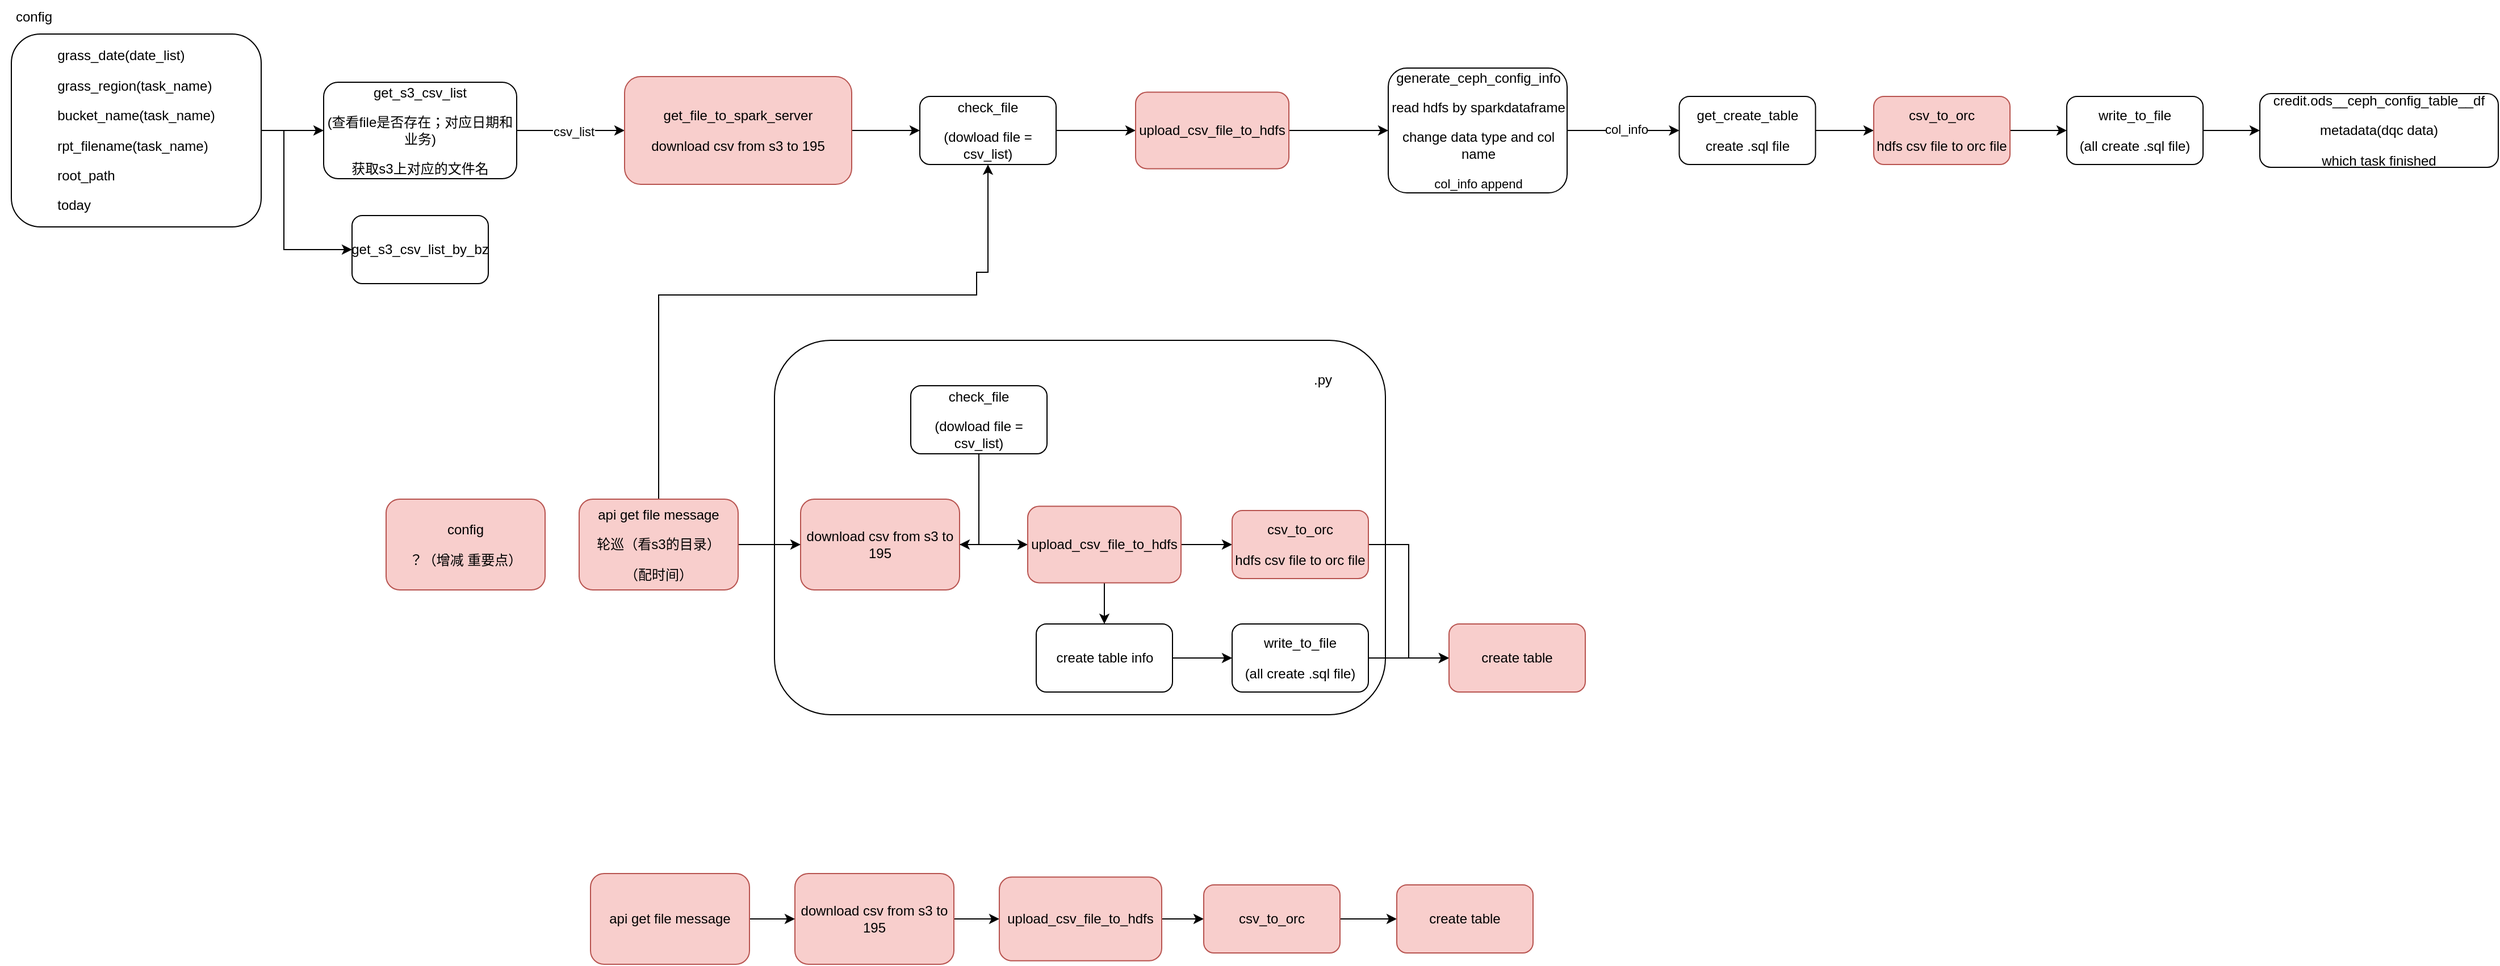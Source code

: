 <mxfile version="20.2.7" type="github">
  <diagram id="vODys8mkGl-nHk8L58n5" name="第 1 页">
    <mxGraphModel dx="1452" dy="828" grid="1" gridSize="10" guides="1" tooltips="1" connect="1" arrows="1" fold="1" page="1" pageScale="1" pageWidth="827" pageHeight="1169" math="0" shadow="0">
      <root>
        <mxCell id="0" />
        <mxCell id="1" parent="0" />
        <mxCell id="RVwE4k4dkOmhBYXqThEL-30" value="" style="rounded=1;whiteSpace=wrap;html=1;" vertex="1" parent="1">
          <mxGeometry x="742" y="500" width="538" height="330" as="geometry" />
        </mxCell>
        <mxCell id="Levo3wiTHjZYaRg41nDo-6" value="" style="edgeStyle=orthogonalEdgeStyle;rounded=0;orthogonalLoop=1;jettySize=auto;html=1;" parent="1" source="Levo3wiTHjZYaRg41nDo-2" target="Levo3wiTHjZYaRg41nDo-5" edge="1">
          <mxGeometry relative="1" as="geometry" />
        </mxCell>
        <mxCell id="Levo3wiTHjZYaRg41nDo-2" value="&lt;p style=&quot;text-align: left;&quot; data-pm-slice=&quot;1 1 []&quot;&gt;grass_date(date_list)&lt;/p&gt;&lt;p style=&quot;text-align: left;&quot;&gt;grass_region(task_name)&lt;/p&gt;&lt;p style=&quot;text-align: left;&quot;&gt;bucket_name(task_name)&lt;/p&gt;&lt;p style=&quot;text-align: left;&quot;&gt;rpt_filename(task_name)&lt;/p&gt;&lt;p style=&quot;text-align: left;&quot;&gt;root_path&lt;/p&gt;&lt;p style=&quot;text-align: left;&quot;&gt;today&lt;/p&gt;" style="rounded=1;whiteSpace=wrap;html=1;" parent="1" vertex="1">
          <mxGeometry x="70" y="230" width="220" height="170" as="geometry" />
        </mxCell>
        <mxCell id="Levo3wiTHjZYaRg41nDo-3" value="config" style="text;html=1;strokeColor=none;fillColor=none;align=center;verticalAlign=middle;whiteSpace=wrap;rounded=0;" parent="1" vertex="1">
          <mxGeometry x="60" y="200" width="60" height="30" as="geometry" />
        </mxCell>
        <mxCell id="Levo3wiTHjZYaRg41nDo-8" value="" style="edgeStyle=orthogonalEdgeStyle;rounded=0;orthogonalLoop=1;jettySize=auto;html=1;" parent="1" source="Levo3wiTHjZYaRg41nDo-5" target="Levo3wiTHjZYaRg41nDo-7" edge="1">
          <mxGeometry relative="1" as="geometry" />
        </mxCell>
        <mxCell id="Levo3wiTHjZYaRg41nDo-12" value="csv_list" style="edgeLabel;html=1;align=center;verticalAlign=middle;resizable=0;points=[];" parent="Levo3wiTHjZYaRg41nDo-8" vertex="1" connectable="0">
          <mxGeometry x="0.046" y="-1" relative="1" as="geometry">
            <mxPoint as="offset" />
          </mxGeometry>
        </mxCell>
        <mxCell id="Levo3wiTHjZYaRg41nDo-10" value="" style="edgeStyle=orthogonalEdgeStyle;rounded=0;orthogonalLoop=1;jettySize=auto;html=1;exitX=1;exitY=0.5;exitDx=0;exitDy=0;entryX=0;entryY=0.5;entryDx=0;entryDy=0;" parent="1" source="Levo3wiTHjZYaRg41nDo-2" target="Levo3wiTHjZYaRg41nDo-9" edge="1">
          <mxGeometry relative="1" as="geometry">
            <Array as="points">
              <mxPoint x="310" y="315" />
              <mxPoint x="310" y="420" />
            </Array>
          </mxGeometry>
        </mxCell>
        <mxCell id="Levo3wiTHjZYaRg41nDo-5" value="&lt;p data-pm-slice=&quot;1 1 []&quot;&gt;get_s3_csv_list&lt;/p&gt;&lt;p data-pm-slice=&quot;1 1 []&quot;&gt;(查看file是否存在；对应&lt;span style=&quot;background-color: initial;&quot;&gt;日期和业务&lt;/span&gt;&lt;span style=&quot;background-color: initial;&quot;&gt;)&lt;/span&gt;&lt;/p&gt;&lt;p data-pm-slice=&quot;1 1 []&quot;&gt;&lt;span style=&quot;background-color: initial;&quot;&gt;获取s3上对应的文件名&lt;/span&gt;&lt;/p&gt;" style="whiteSpace=wrap;html=1;rounded=1;" parent="1" vertex="1">
          <mxGeometry x="345" y="272.5" width="170" height="85" as="geometry" />
        </mxCell>
        <mxCell id="Levo3wiTHjZYaRg41nDo-14" value="" style="edgeStyle=orthogonalEdgeStyle;rounded=0;orthogonalLoop=1;jettySize=auto;html=1;" parent="1" source="Levo3wiTHjZYaRg41nDo-7" target="Levo3wiTHjZYaRg41nDo-13" edge="1">
          <mxGeometry relative="1" as="geometry" />
        </mxCell>
        <mxCell id="Levo3wiTHjZYaRg41nDo-7" value="&lt;p data-pm-slice=&quot;1 1 []&quot;&gt;get_file_to_spark_server&lt;/p&gt;&lt;p data-pm-slice=&quot;1 1 []&quot;&gt;download csv from s3 to 195&lt;/p&gt;" style="whiteSpace=wrap;html=1;rounded=1;fillColor=#f8cecc;strokeColor=#b85450;" parent="1" vertex="1">
          <mxGeometry x="610" y="267.5" width="200" height="95" as="geometry" />
        </mxCell>
        <mxCell id="Levo3wiTHjZYaRg41nDo-9" value="&lt;p data-pm-slice=&quot;1 1 []&quot;&gt;get_s3_csv_list_by_bz&lt;/p&gt;" style="whiteSpace=wrap;html=1;rounded=1;" parent="1" vertex="1">
          <mxGeometry x="370" y="390" width="120" height="60" as="geometry" />
        </mxCell>
        <mxCell id="Levo3wiTHjZYaRg41nDo-16" value="" style="edgeStyle=orthogonalEdgeStyle;rounded=0;orthogonalLoop=1;jettySize=auto;html=1;" parent="1" source="Levo3wiTHjZYaRg41nDo-13" target="Levo3wiTHjZYaRg41nDo-15" edge="1">
          <mxGeometry relative="1" as="geometry" />
        </mxCell>
        <mxCell id="Levo3wiTHjZYaRg41nDo-13" value="&lt;p data-pm-slice=&quot;1 1 []&quot;&gt;check_file&lt;/p&gt;&lt;p data-pm-slice=&quot;1 1 []&quot;&gt;(dowload file = csv_list)&lt;/p&gt;" style="whiteSpace=wrap;html=1;rounded=1;" parent="1" vertex="1">
          <mxGeometry x="870" y="285" width="120" height="60" as="geometry" />
        </mxCell>
        <mxCell id="Levo3wiTHjZYaRg41nDo-18" value="" style="edgeStyle=orthogonalEdgeStyle;rounded=0;orthogonalLoop=1;jettySize=auto;html=1;" parent="1" source="Levo3wiTHjZYaRg41nDo-15" target="Levo3wiTHjZYaRg41nDo-17" edge="1">
          <mxGeometry relative="1" as="geometry" />
        </mxCell>
        <mxCell id="Levo3wiTHjZYaRg41nDo-15" value="&lt;p data-pm-slice=&quot;1 1 []&quot;&gt;upload_csv_file_to_hdfs&lt;/p&gt;" style="whiteSpace=wrap;html=1;rounded=1;fillColor=#f8cecc;strokeColor=#b85450;" parent="1" vertex="1">
          <mxGeometry x="1060" y="281.25" width="135" height="67.5" as="geometry" />
        </mxCell>
        <mxCell id="Levo3wiTHjZYaRg41nDo-20" value="" style="edgeStyle=orthogonalEdgeStyle;rounded=0;orthogonalLoop=1;jettySize=auto;html=1;" parent="1" source="Levo3wiTHjZYaRg41nDo-17" target="Levo3wiTHjZYaRg41nDo-19" edge="1">
          <mxGeometry relative="1" as="geometry" />
        </mxCell>
        <mxCell id="Levo3wiTHjZYaRg41nDo-21" value="&lt;p data-pm-slice=&quot;1 1 []&quot;&gt;col_info&lt;/p&gt;" style="edgeLabel;html=1;align=center;verticalAlign=middle;resizable=0;points=[];" parent="Levo3wiTHjZYaRg41nDo-20" vertex="1" connectable="0">
          <mxGeometry x="0.053" y="1" relative="1" as="geometry">
            <mxPoint as="offset" />
          </mxGeometry>
        </mxCell>
        <mxCell id="Levo3wiTHjZYaRg41nDo-17" value="&lt;p data-pm-slice=&quot;1 1 []&quot;&gt;generate_ceph_config_info&lt;/p&gt;&lt;p data-pm-slice=&quot;1 1 []&quot;&gt;read hdfs by sparkdataframe&lt;/p&gt;&lt;p data-pm-slice=&quot;1 1 []&quot;&gt;change data type and col name&lt;/p&gt;&lt;p data-pm-slice=&quot;1 1 []&quot;&gt;&lt;span style=&quot;font-size: 11px; background-color: rgb(255, 255, 255);&quot;&gt;col_info append&lt;/span&gt;&lt;br&gt;&lt;/p&gt;" style="whiteSpace=wrap;html=1;rounded=1;" parent="1" vertex="1">
          <mxGeometry x="1282.5" y="260" width="157.5" height="110" as="geometry" />
        </mxCell>
        <mxCell id="Levo3wiTHjZYaRg41nDo-23" value="" style="edgeStyle=orthogonalEdgeStyle;rounded=0;orthogonalLoop=1;jettySize=auto;html=1;" parent="1" source="Levo3wiTHjZYaRg41nDo-19" target="Levo3wiTHjZYaRg41nDo-22" edge="1">
          <mxGeometry relative="1" as="geometry" />
        </mxCell>
        <mxCell id="Levo3wiTHjZYaRg41nDo-19" value="&lt;p data-pm-slice=&quot;1 1 []&quot;&gt;get_create_table&lt;/p&gt;&lt;p data-pm-slice=&quot;1 1 []&quot;&gt;create .sql file&lt;/p&gt;" style="whiteSpace=wrap;html=1;rounded=1;" parent="1" vertex="1">
          <mxGeometry x="1538.75" y="285" width="120" height="60" as="geometry" />
        </mxCell>
        <mxCell id="Levo3wiTHjZYaRg41nDo-25" value="" style="edgeStyle=orthogonalEdgeStyle;rounded=0;orthogonalLoop=1;jettySize=auto;html=1;" parent="1" source="Levo3wiTHjZYaRg41nDo-22" target="Levo3wiTHjZYaRg41nDo-24" edge="1">
          <mxGeometry relative="1" as="geometry" />
        </mxCell>
        <mxCell id="Levo3wiTHjZYaRg41nDo-22" value="&lt;p data-pm-slice=&quot;1 1 []&quot;&gt;csv_to_orc&lt;/p&gt;&lt;p data-pm-slice=&quot;1 1 []&quot;&gt;hdfs csv file to orc file&lt;/p&gt;" style="whiteSpace=wrap;html=1;rounded=1;fillColor=#f8cecc;strokeColor=#b85450;" parent="1" vertex="1">
          <mxGeometry x="1710" y="285" width="120" height="60" as="geometry" />
        </mxCell>
        <mxCell id="Levo3wiTHjZYaRg41nDo-27" value="" style="edgeStyle=orthogonalEdgeStyle;rounded=0;orthogonalLoop=1;jettySize=auto;html=1;" parent="1" source="Levo3wiTHjZYaRg41nDo-24" target="Levo3wiTHjZYaRg41nDo-26" edge="1">
          <mxGeometry relative="1" as="geometry" />
        </mxCell>
        <mxCell id="Levo3wiTHjZYaRg41nDo-24" value="&lt;p data-pm-slice=&quot;1 1 []&quot;&gt;write_to_file&lt;/p&gt;&lt;p data-pm-slice=&quot;1 1 []&quot;&gt;(all create .sql file)&lt;/p&gt;" style="whiteSpace=wrap;html=1;rounded=1;" parent="1" vertex="1">
          <mxGeometry x="1880" y="285" width="120" height="60" as="geometry" />
        </mxCell>
        <mxCell id="Levo3wiTHjZYaRg41nDo-26" value="&lt;p data-pm-slice=&quot;1 1 []&quot;&gt;credit.ods__ceph_config_table__df&lt;/p&gt;&lt;p data-pm-slice=&quot;1 1 []&quot;&gt;metadata(dqc data)&lt;/p&gt;&lt;p data-pm-slice=&quot;1 1 []&quot;&gt;which task finished&lt;/p&gt;" style="whiteSpace=wrap;html=1;rounded=1;" parent="1" vertex="1">
          <mxGeometry x="2050" y="282.5" width="210" height="65" as="geometry" />
        </mxCell>
        <mxCell id="Levo3wiTHjZYaRg41nDo-37" style="edgeStyle=orthogonalEdgeStyle;rounded=0;orthogonalLoop=1;jettySize=auto;html=1;entryX=0;entryY=0.5;entryDx=0;entryDy=0;" parent="1" source="Levo3wiTHjZYaRg41nDo-34" target="Levo3wiTHjZYaRg41nDo-35" edge="1">
          <mxGeometry relative="1" as="geometry" />
        </mxCell>
        <mxCell id="Levo3wiTHjZYaRg41nDo-34" value="&lt;p data-pm-slice=&quot;1 1 []&quot;&gt;&lt;span style=&quot;background-color: initial;&quot;&gt;download csv from s3 to 195&lt;/span&gt;&lt;br&gt;&lt;/p&gt;" style="whiteSpace=wrap;html=1;rounded=1;fillColor=#f8cecc;strokeColor=#b85450;" parent="1" vertex="1">
          <mxGeometry x="760" y="970" width="140" height="80" as="geometry" />
        </mxCell>
        <mxCell id="Levo3wiTHjZYaRg41nDo-38" style="edgeStyle=orthogonalEdgeStyle;rounded=0;orthogonalLoop=1;jettySize=auto;html=1;entryX=0;entryY=0.5;entryDx=0;entryDy=0;" parent="1" source="Levo3wiTHjZYaRg41nDo-35" target="Levo3wiTHjZYaRg41nDo-36" edge="1">
          <mxGeometry relative="1" as="geometry" />
        </mxCell>
        <mxCell id="Levo3wiTHjZYaRg41nDo-35" value="&lt;p data-pm-slice=&quot;1 1 []&quot;&gt;upload_csv_file_to_hdfs&lt;/p&gt;" style="whiteSpace=wrap;html=1;rounded=1;fillColor=#f8cecc;strokeColor=#b85450;" parent="1" vertex="1">
          <mxGeometry x="940" y="973.13" width="143" height="73.75" as="geometry" />
        </mxCell>
        <mxCell id="RVwE4k4dkOmhBYXqThEL-6" value="" style="edgeStyle=orthogonalEdgeStyle;rounded=0;orthogonalLoop=1;jettySize=auto;html=1;" edge="1" parent="1" source="Levo3wiTHjZYaRg41nDo-36" target="RVwE4k4dkOmhBYXqThEL-5">
          <mxGeometry relative="1" as="geometry" />
        </mxCell>
        <mxCell id="Levo3wiTHjZYaRg41nDo-36" value="&lt;p data-pm-slice=&quot;1 1 []&quot;&gt;csv_to_orc&lt;/p&gt;" style="whiteSpace=wrap;html=1;rounded=1;fillColor=#f8cecc;strokeColor=#b85450;" parent="1" vertex="1">
          <mxGeometry x="1120" y="980" width="120" height="60" as="geometry" />
        </mxCell>
        <mxCell id="RVwE4k4dkOmhBYXqThEL-4" style="edgeStyle=orthogonalEdgeStyle;rounded=0;orthogonalLoop=1;jettySize=auto;html=1;entryX=0;entryY=0.5;entryDx=0;entryDy=0;" edge="1" parent="1" source="RVwE4k4dkOmhBYXqThEL-1" target="Levo3wiTHjZYaRg41nDo-34">
          <mxGeometry relative="1" as="geometry" />
        </mxCell>
        <mxCell id="RVwE4k4dkOmhBYXqThEL-1" value="&lt;p data-pm-slice=&quot;1 1 []&quot;&gt;&lt;span style=&quot;background-color: initial;&quot;&gt;api get file message&lt;/span&gt;&lt;br&gt;&lt;/p&gt;" style="whiteSpace=wrap;html=1;rounded=1;fillColor=#f8cecc;strokeColor=#b85450;" vertex="1" parent="1">
          <mxGeometry x="580" y="970" width="140" height="80" as="geometry" />
        </mxCell>
        <mxCell id="RVwE4k4dkOmhBYXqThEL-5" value="&lt;p data-pm-slice=&quot;1 1 []&quot;&gt;create table&lt;/p&gt;" style="whiteSpace=wrap;html=1;rounded=1;fillColor=#f8cecc;strokeColor=#b85450;" vertex="1" parent="1">
          <mxGeometry x="1290" y="980" width="120" height="60" as="geometry" />
        </mxCell>
        <mxCell id="RVwE4k4dkOmhBYXqThEL-20" value="" style="edgeStyle=orthogonalEdgeStyle;rounded=0;orthogonalLoop=1;jettySize=auto;html=1;" edge="1" parent="1" source="RVwE4k4dkOmhBYXqThEL-7" target="RVwE4k4dkOmhBYXqThEL-19">
          <mxGeometry relative="1" as="geometry" />
        </mxCell>
        <mxCell id="RVwE4k4dkOmhBYXqThEL-7" value="create table info" style="whiteSpace=wrap;html=1;rounded=1;" vertex="1" parent="1">
          <mxGeometry x="972.5" y="750" width="120" height="60" as="geometry" />
        </mxCell>
        <mxCell id="RVwE4k4dkOmhBYXqThEL-15" value="" style="edgeStyle=orthogonalEdgeStyle;rounded=0;orthogonalLoop=1;jettySize=auto;html=1;" edge="1" parent="1" source="RVwE4k4dkOmhBYXqThEL-11" target="RVwE4k4dkOmhBYXqThEL-14">
          <mxGeometry relative="1" as="geometry" />
        </mxCell>
        <mxCell id="RVwE4k4dkOmhBYXqThEL-11" value="&lt;p data-pm-slice=&quot;1 1 []&quot;&gt;&lt;span style=&quot;background-color: initial;&quot;&gt;download csv from s3 to 195&lt;/span&gt;&lt;br&gt;&lt;/p&gt;" style="whiteSpace=wrap;html=1;rounded=1;fillColor=#f8cecc;strokeColor=#b85450;" vertex="1" parent="1">
          <mxGeometry x="765" y="640" width="140" height="80" as="geometry" />
        </mxCell>
        <mxCell id="RVwE4k4dkOmhBYXqThEL-12" value="&lt;p data-pm-slice=&quot;1 1 []&quot;&gt;config&lt;br&gt;&lt;/p&gt;&lt;p data-pm-slice=&quot;1 1 []&quot;&gt;？（增减 重要点）&lt;/p&gt;" style="whiteSpace=wrap;html=1;rounded=1;fillColor=#f8cecc;strokeColor=#b85450;" vertex="1" parent="1">
          <mxGeometry x="400" y="640" width="140" height="80" as="geometry" />
        </mxCell>
        <mxCell id="RVwE4k4dkOmhBYXqThEL-16" value="" style="edgeStyle=orthogonalEdgeStyle;rounded=0;orthogonalLoop=1;jettySize=auto;html=1;" edge="1" parent="1" source="RVwE4k4dkOmhBYXqThEL-14" target="RVwE4k4dkOmhBYXqThEL-7">
          <mxGeometry relative="1" as="geometry" />
        </mxCell>
        <mxCell id="RVwE4k4dkOmhBYXqThEL-18" value="" style="edgeStyle=orthogonalEdgeStyle;rounded=0;orthogonalLoop=1;jettySize=auto;html=1;" edge="1" parent="1" source="RVwE4k4dkOmhBYXqThEL-14" target="RVwE4k4dkOmhBYXqThEL-17">
          <mxGeometry relative="1" as="geometry" />
        </mxCell>
        <mxCell id="RVwE4k4dkOmhBYXqThEL-14" value="&lt;p data-pm-slice=&quot;1 1 []&quot;&gt;upload_csv_file_to_hdfs&lt;/p&gt;" style="whiteSpace=wrap;html=1;rounded=1;fillColor=#f8cecc;strokeColor=#b85450;" vertex="1" parent="1">
          <mxGeometry x="965" y="646.25" width="135" height="67.5" as="geometry" />
        </mxCell>
        <mxCell id="RVwE4k4dkOmhBYXqThEL-23" style="edgeStyle=orthogonalEdgeStyle;rounded=0;orthogonalLoop=1;jettySize=auto;html=1;entryX=0;entryY=0.5;entryDx=0;entryDy=0;" edge="1" parent="1" source="RVwE4k4dkOmhBYXqThEL-17" target="RVwE4k4dkOmhBYXqThEL-21">
          <mxGeometry relative="1" as="geometry" />
        </mxCell>
        <mxCell id="RVwE4k4dkOmhBYXqThEL-17" value="&lt;p data-pm-slice=&quot;1 1 []&quot;&gt;csv_to_orc&lt;/p&gt;&lt;p data-pm-slice=&quot;1 1 []&quot;&gt;hdfs csv file to orc file&lt;/p&gt;" style="whiteSpace=wrap;html=1;rounded=1;fillColor=#f8cecc;strokeColor=#b85450;" vertex="1" parent="1">
          <mxGeometry x="1145" y="650" width="120" height="60" as="geometry" />
        </mxCell>
        <mxCell id="RVwE4k4dkOmhBYXqThEL-22" value="" style="edgeStyle=orthogonalEdgeStyle;rounded=0;orthogonalLoop=1;jettySize=auto;html=1;" edge="1" parent="1" source="RVwE4k4dkOmhBYXqThEL-19" target="RVwE4k4dkOmhBYXqThEL-21">
          <mxGeometry relative="1" as="geometry" />
        </mxCell>
        <mxCell id="RVwE4k4dkOmhBYXqThEL-19" value="&lt;p data-pm-slice=&quot;1 1 []&quot;&gt;write_to_file&lt;/p&gt;&lt;p data-pm-slice=&quot;1 1 []&quot;&gt;(all create .sql file)&lt;/p&gt;" style="whiteSpace=wrap;html=1;rounded=1;" vertex="1" parent="1">
          <mxGeometry x="1145" y="750" width="120" height="60" as="geometry" />
        </mxCell>
        <mxCell id="RVwE4k4dkOmhBYXqThEL-21" value="&lt;p data-pm-slice=&quot;1 1 []&quot;&gt;create table&lt;/p&gt;" style="whiteSpace=wrap;html=1;rounded=1;fillColor=#f8cecc;strokeColor=#b85450;" vertex="1" parent="1">
          <mxGeometry x="1336" y="750" width="120" height="60" as="geometry" />
        </mxCell>
        <mxCell id="RVwE4k4dkOmhBYXqThEL-25" style="edgeStyle=orthogonalEdgeStyle;rounded=0;orthogonalLoop=1;jettySize=auto;html=1;entryX=0;entryY=0.5;entryDx=0;entryDy=0;" edge="1" parent="1" source="RVwE4k4dkOmhBYXqThEL-24" target="RVwE4k4dkOmhBYXqThEL-11">
          <mxGeometry relative="1" as="geometry" />
        </mxCell>
        <mxCell id="RVwE4k4dkOmhBYXqThEL-29" style="edgeStyle=orthogonalEdgeStyle;rounded=0;orthogonalLoop=1;jettySize=auto;html=1;entryX=0.5;entryY=1;entryDx=0;entryDy=0;" edge="1" parent="1" source="RVwE4k4dkOmhBYXqThEL-24" target="Levo3wiTHjZYaRg41nDo-13">
          <mxGeometry relative="1" as="geometry">
            <mxPoint x="710" y="440" as="targetPoint" />
            <Array as="points">
              <mxPoint x="640" y="460" />
              <mxPoint x="920" y="460" />
              <mxPoint x="920" y="440" />
              <mxPoint x="930" y="440" />
            </Array>
          </mxGeometry>
        </mxCell>
        <mxCell id="RVwE4k4dkOmhBYXqThEL-24" value="&lt;p data-pm-slice=&quot;1 1 []&quot;&gt;&lt;span style=&quot;background-color: initial;&quot;&gt;api get file message&lt;/span&gt;&lt;/p&gt;&lt;p data-pm-slice=&quot;1 1 []&quot;&gt;&lt;span style=&quot;background-color: initial;&quot;&gt;轮巡（看s3的目录）&lt;/span&gt;&lt;/p&gt;&lt;p data-pm-slice=&quot;1 1 []&quot;&gt;&lt;span style=&quot;background-color: initial;&quot;&gt;（配时间）&lt;/span&gt;&lt;/p&gt;" style="whiteSpace=wrap;html=1;rounded=1;fillColor=#f8cecc;strokeColor=#b85450;" vertex="1" parent="1">
          <mxGeometry x="570" y="640" width="140" height="80" as="geometry" />
        </mxCell>
        <mxCell id="RVwE4k4dkOmhBYXqThEL-27" style="edgeStyle=orthogonalEdgeStyle;rounded=0;orthogonalLoop=1;jettySize=auto;html=1;entryX=1;entryY=0.5;entryDx=0;entryDy=0;" edge="1" parent="1" source="RVwE4k4dkOmhBYXqThEL-26" target="RVwE4k4dkOmhBYXqThEL-11">
          <mxGeometry relative="1" as="geometry">
            <Array as="points">
              <mxPoint x="922" y="680" />
            </Array>
          </mxGeometry>
        </mxCell>
        <mxCell id="RVwE4k4dkOmhBYXqThEL-26" value="&lt;p data-pm-slice=&quot;1 1 []&quot;&gt;check_file&lt;/p&gt;&lt;p data-pm-slice=&quot;1 1 []&quot;&gt;(dowload file = csv_list)&lt;/p&gt;" style="whiteSpace=wrap;html=1;rounded=1;" vertex="1" parent="1">
          <mxGeometry x="862" y="540" width="120" height="60" as="geometry" />
        </mxCell>
        <mxCell id="RVwE4k4dkOmhBYXqThEL-31" value=".py" style="text;html=1;strokeColor=none;fillColor=none;align=center;verticalAlign=middle;whiteSpace=wrap;rounded=0;" vertex="1" parent="1">
          <mxGeometry x="1195" y="520" width="60" height="30" as="geometry" />
        </mxCell>
      </root>
    </mxGraphModel>
  </diagram>
</mxfile>
